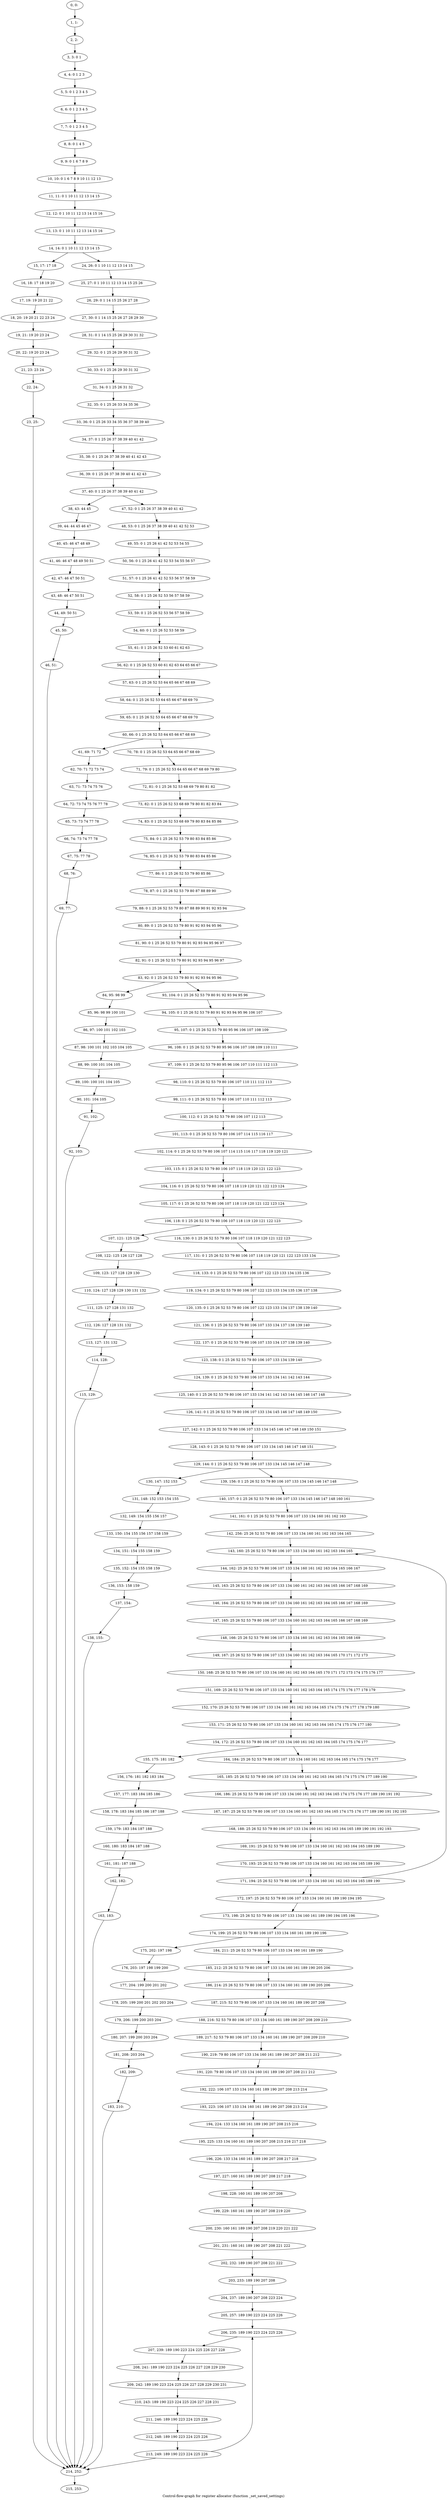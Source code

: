 digraph G {
graph [label="Control-flow-graph for register allocator (function _set_saved_settings)"]
0[label="0, 0: "];
1[label="1, 1: "];
2[label="2, 2: "];
3[label="3, 3: 0 1 "];
4[label="4, 4: 0 1 2 3 "];
5[label="5, 5: 0 1 2 3 4 5 "];
6[label="6, 6: 0 1 2 3 4 5 "];
7[label="7, 7: 0 1 2 3 4 5 "];
8[label="8, 8: 0 1 4 5 "];
9[label="9, 9: 0 1 6 7 8 9 "];
10[label="10, 10: 0 1 6 7 8 9 10 11 12 13 "];
11[label="11, 11: 0 1 10 11 12 13 14 15 "];
12[label="12, 12: 0 1 10 11 12 13 14 15 16 "];
13[label="13, 13: 0 1 10 11 12 13 14 15 16 "];
14[label="14, 14: 0 1 10 11 12 13 14 15 "];
15[label="15, 17: 17 18 "];
16[label="16, 18: 17 18 19 20 "];
17[label="17, 19: 19 20 21 22 "];
18[label="18, 20: 19 20 21 22 23 24 "];
19[label="19, 21: 19 20 23 24 "];
20[label="20, 22: 19 20 23 24 "];
21[label="21, 23: 23 24 "];
22[label="22, 24: "];
23[label="23, 25: "];
24[label="24, 26: 0 1 10 11 12 13 14 15 "];
25[label="25, 27: 0 1 10 11 12 13 14 15 25 26 "];
26[label="26, 29: 0 1 14 15 25 26 27 28 "];
27[label="27, 30: 0 1 14 15 25 26 27 28 29 30 "];
28[label="28, 31: 0 1 14 15 25 26 29 30 31 32 "];
29[label="29, 32: 0 1 25 26 29 30 31 32 "];
30[label="30, 33: 0 1 25 26 29 30 31 32 "];
31[label="31, 34: 0 1 25 26 31 32 "];
32[label="32, 35: 0 1 25 26 33 34 35 36 "];
33[label="33, 36: 0 1 25 26 33 34 35 36 37 38 39 40 "];
34[label="34, 37: 0 1 25 26 37 38 39 40 41 42 "];
35[label="35, 38: 0 1 25 26 37 38 39 40 41 42 43 "];
36[label="36, 39: 0 1 25 26 37 38 39 40 41 42 43 "];
37[label="37, 40: 0 1 25 26 37 38 39 40 41 42 "];
38[label="38, 43: 44 45 "];
39[label="39, 44: 44 45 46 47 "];
40[label="40, 45: 46 47 48 49 "];
41[label="41, 46: 46 47 48 49 50 51 "];
42[label="42, 47: 46 47 50 51 "];
43[label="43, 48: 46 47 50 51 "];
44[label="44, 49: 50 51 "];
45[label="45, 50: "];
46[label="46, 51: "];
47[label="47, 52: 0 1 25 26 37 38 39 40 41 42 "];
48[label="48, 53: 0 1 25 26 37 38 39 40 41 42 52 53 "];
49[label="49, 55: 0 1 25 26 41 42 52 53 54 55 "];
50[label="50, 56: 0 1 25 26 41 42 52 53 54 55 56 57 "];
51[label="51, 57: 0 1 25 26 41 42 52 53 56 57 58 59 "];
52[label="52, 58: 0 1 25 26 52 53 56 57 58 59 "];
53[label="53, 59: 0 1 25 26 52 53 56 57 58 59 "];
54[label="54, 60: 0 1 25 26 52 53 58 59 "];
55[label="55, 61: 0 1 25 26 52 53 60 61 62 63 "];
56[label="56, 62: 0 1 25 26 52 53 60 61 62 63 64 65 66 67 "];
57[label="57, 63: 0 1 25 26 52 53 64 65 66 67 68 69 "];
58[label="58, 64: 0 1 25 26 52 53 64 65 66 67 68 69 70 "];
59[label="59, 65: 0 1 25 26 52 53 64 65 66 67 68 69 70 "];
60[label="60, 66: 0 1 25 26 52 53 64 65 66 67 68 69 "];
61[label="61, 69: 71 72 "];
62[label="62, 70: 71 72 73 74 "];
63[label="63, 71: 73 74 75 76 "];
64[label="64, 72: 73 74 75 76 77 78 "];
65[label="65, 73: 73 74 77 78 "];
66[label="66, 74: 73 74 77 78 "];
67[label="67, 75: 77 78 "];
68[label="68, 76: "];
69[label="69, 77: "];
70[label="70, 78: 0 1 25 26 52 53 64 65 66 67 68 69 "];
71[label="71, 79: 0 1 25 26 52 53 64 65 66 67 68 69 79 80 "];
72[label="72, 81: 0 1 25 26 52 53 68 69 79 80 81 82 "];
73[label="73, 82: 0 1 25 26 52 53 68 69 79 80 81 82 83 84 "];
74[label="74, 83: 0 1 25 26 52 53 68 69 79 80 83 84 85 86 "];
75[label="75, 84: 0 1 25 26 52 53 79 80 83 84 85 86 "];
76[label="76, 85: 0 1 25 26 52 53 79 80 83 84 85 86 "];
77[label="77, 86: 0 1 25 26 52 53 79 80 85 86 "];
78[label="78, 87: 0 1 25 26 52 53 79 80 87 88 89 90 "];
79[label="79, 88: 0 1 25 26 52 53 79 80 87 88 89 90 91 92 93 94 "];
80[label="80, 89: 0 1 25 26 52 53 79 80 91 92 93 94 95 96 "];
81[label="81, 90: 0 1 25 26 52 53 79 80 91 92 93 94 95 96 97 "];
82[label="82, 91: 0 1 25 26 52 53 79 80 91 92 93 94 95 96 97 "];
83[label="83, 92: 0 1 25 26 52 53 79 80 91 92 93 94 95 96 "];
84[label="84, 95: 98 99 "];
85[label="85, 96: 98 99 100 101 "];
86[label="86, 97: 100 101 102 103 "];
87[label="87, 98: 100 101 102 103 104 105 "];
88[label="88, 99: 100 101 104 105 "];
89[label="89, 100: 100 101 104 105 "];
90[label="90, 101: 104 105 "];
91[label="91, 102: "];
92[label="92, 103: "];
93[label="93, 104: 0 1 25 26 52 53 79 80 91 92 93 94 95 96 "];
94[label="94, 105: 0 1 25 26 52 53 79 80 91 92 93 94 95 96 106 107 "];
95[label="95, 107: 0 1 25 26 52 53 79 80 95 96 106 107 108 109 "];
96[label="96, 108: 0 1 25 26 52 53 79 80 95 96 106 107 108 109 110 111 "];
97[label="97, 109: 0 1 25 26 52 53 79 80 95 96 106 107 110 111 112 113 "];
98[label="98, 110: 0 1 25 26 52 53 79 80 106 107 110 111 112 113 "];
99[label="99, 111: 0 1 25 26 52 53 79 80 106 107 110 111 112 113 "];
100[label="100, 112: 0 1 25 26 52 53 79 80 106 107 112 113 "];
101[label="101, 113: 0 1 25 26 52 53 79 80 106 107 114 115 116 117 "];
102[label="102, 114: 0 1 25 26 52 53 79 80 106 107 114 115 116 117 118 119 120 121 "];
103[label="103, 115: 0 1 25 26 52 53 79 80 106 107 118 119 120 121 122 123 "];
104[label="104, 116: 0 1 25 26 52 53 79 80 106 107 118 119 120 121 122 123 124 "];
105[label="105, 117: 0 1 25 26 52 53 79 80 106 107 118 119 120 121 122 123 124 "];
106[label="106, 118: 0 1 25 26 52 53 79 80 106 107 118 119 120 121 122 123 "];
107[label="107, 121: 125 126 "];
108[label="108, 122: 125 126 127 128 "];
109[label="109, 123: 127 128 129 130 "];
110[label="110, 124: 127 128 129 130 131 132 "];
111[label="111, 125: 127 128 131 132 "];
112[label="112, 126: 127 128 131 132 "];
113[label="113, 127: 131 132 "];
114[label="114, 128: "];
115[label="115, 129: "];
116[label="116, 130: 0 1 25 26 52 53 79 80 106 107 118 119 120 121 122 123 "];
117[label="117, 131: 0 1 25 26 52 53 79 80 106 107 118 119 120 121 122 123 133 134 "];
118[label="118, 133: 0 1 25 26 52 53 79 80 106 107 122 123 133 134 135 136 "];
119[label="119, 134: 0 1 25 26 52 53 79 80 106 107 122 123 133 134 135 136 137 138 "];
120[label="120, 135: 0 1 25 26 52 53 79 80 106 107 122 123 133 134 137 138 139 140 "];
121[label="121, 136: 0 1 25 26 52 53 79 80 106 107 133 134 137 138 139 140 "];
122[label="122, 137: 0 1 25 26 52 53 79 80 106 107 133 134 137 138 139 140 "];
123[label="123, 138: 0 1 25 26 52 53 79 80 106 107 133 134 139 140 "];
124[label="124, 139: 0 1 25 26 52 53 79 80 106 107 133 134 141 142 143 144 "];
125[label="125, 140: 0 1 25 26 52 53 79 80 106 107 133 134 141 142 143 144 145 146 147 148 "];
126[label="126, 141: 0 1 25 26 52 53 79 80 106 107 133 134 145 146 147 148 149 150 "];
127[label="127, 142: 0 1 25 26 52 53 79 80 106 107 133 134 145 146 147 148 149 150 151 "];
128[label="128, 143: 0 1 25 26 52 53 79 80 106 107 133 134 145 146 147 148 151 "];
129[label="129, 144: 0 1 25 26 52 53 79 80 106 107 133 134 145 146 147 148 "];
130[label="130, 147: 152 153 "];
131[label="131, 148: 152 153 154 155 "];
132[label="132, 149: 154 155 156 157 "];
133[label="133, 150: 154 155 156 157 158 159 "];
134[label="134, 151: 154 155 158 159 "];
135[label="135, 152: 154 155 158 159 "];
136[label="136, 153: 158 159 "];
137[label="137, 154: "];
138[label="138, 155: "];
139[label="139, 156: 0 1 25 26 52 53 79 80 106 107 133 134 145 146 147 148 "];
140[label="140, 157: 0 1 25 26 52 53 79 80 106 107 133 134 145 146 147 148 160 161 "];
141[label="141, 161: 0 1 25 26 52 53 79 80 106 107 133 134 160 161 162 163 "];
142[label="142, 256: 25 26 52 53 79 80 106 107 133 134 160 161 162 163 164 165 "];
143[label="143, 160: 25 26 52 53 79 80 106 107 133 134 160 161 162 163 164 165 "];
144[label="144, 162: 25 26 52 53 79 80 106 107 133 134 160 161 162 163 164 165 166 167 "];
145[label="145, 163: 25 26 52 53 79 80 106 107 133 134 160 161 162 163 164 165 166 167 168 169 "];
146[label="146, 164: 25 26 52 53 79 80 106 107 133 134 160 161 162 163 164 165 166 167 168 169 "];
147[label="147, 165: 25 26 52 53 79 80 106 107 133 134 160 161 162 163 164 165 166 167 168 169 "];
148[label="148, 166: 25 26 52 53 79 80 106 107 133 134 160 161 162 163 164 165 168 169 "];
149[label="149, 167: 25 26 52 53 79 80 106 107 133 134 160 161 162 163 164 165 170 171 172 173 "];
150[label="150, 168: 25 26 52 53 79 80 106 107 133 134 160 161 162 163 164 165 170 171 172 173 174 175 176 177 "];
151[label="151, 169: 25 26 52 53 79 80 106 107 133 134 160 161 162 163 164 165 174 175 176 177 178 179 "];
152[label="152, 170: 25 26 52 53 79 80 106 107 133 134 160 161 162 163 164 165 174 175 176 177 178 179 180 "];
153[label="153, 171: 25 26 52 53 79 80 106 107 133 134 160 161 162 163 164 165 174 175 176 177 180 "];
154[label="154, 172: 25 26 52 53 79 80 106 107 133 134 160 161 162 163 164 165 174 175 176 177 "];
155[label="155, 175: 181 182 "];
156[label="156, 176: 181 182 183 184 "];
157[label="157, 177: 183 184 185 186 "];
158[label="158, 178: 183 184 185 186 187 188 "];
159[label="159, 179: 183 184 187 188 "];
160[label="160, 180: 183 184 187 188 "];
161[label="161, 181: 187 188 "];
162[label="162, 182: "];
163[label="163, 183: "];
164[label="164, 184: 25 26 52 53 79 80 106 107 133 134 160 161 162 163 164 165 174 175 176 177 "];
165[label="165, 185: 25 26 52 53 79 80 106 107 133 134 160 161 162 163 164 165 174 175 176 177 189 190 "];
166[label="166, 186: 25 26 52 53 79 80 106 107 133 134 160 161 162 163 164 165 174 175 176 177 189 190 191 192 "];
167[label="167, 187: 25 26 52 53 79 80 106 107 133 134 160 161 162 163 164 165 174 175 176 177 189 190 191 192 193 "];
168[label="168, 188: 25 26 52 53 79 80 106 107 133 134 160 161 162 163 164 165 189 190 191 192 193 "];
169[label="169, 191: 25 26 52 53 79 80 106 107 133 134 160 161 162 163 164 165 189 190 "];
170[label="170, 193: 25 26 52 53 79 80 106 107 133 134 160 161 162 163 164 165 189 190 "];
171[label="171, 194: 25 26 52 53 79 80 106 107 133 134 160 161 162 163 164 165 189 190 "];
172[label="172, 197: 25 26 52 53 79 80 106 107 133 134 160 161 189 190 194 195 "];
173[label="173, 198: 25 26 52 53 79 80 106 107 133 134 160 161 189 190 194 195 196 "];
174[label="174, 199: 25 26 52 53 79 80 106 107 133 134 160 161 189 190 196 "];
175[label="175, 202: 197 198 "];
176[label="176, 203: 197 198 199 200 "];
177[label="177, 204: 199 200 201 202 "];
178[label="178, 205: 199 200 201 202 203 204 "];
179[label="179, 206: 199 200 203 204 "];
180[label="180, 207: 199 200 203 204 "];
181[label="181, 208: 203 204 "];
182[label="182, 209: "];
183[label="183, 210: "];
184[label="184, 211: 25 26 52 53 79 80 106 107 133 134 160 161 189 190 "];
185[label="185, 212: 25 26 52 53 79 80 106 107 133 134 160 161 189 190 205 206 "];
186[label="186, 214: 25 26 52 53 79 80 106 107 133 134 160 161 189 190 205 206 "];
187[label="187, 215: 52 53 79 80 106 107 133 134 160 161 189 190 207 208 "];
188[label="188, 216: 52 53 79 80 106 107 133 134 160 161 189 190 207 208 209 210 "];
189[label="189, 217: 52 53 79 80 106 107 133 134 160 161 189 190 207 208 209 210 "];
190[label="190, 219: 79 80 106 107 133 134 160 161 189 190 207 208 211 212 "];
191[label="191, 220: 79 80 106 107 133 134 160 161 189 190 207 208 211 212 "];
192[label="192, 222: 106 107 133 134 160 161 189 190 207 208 213 214 "];
193[label="193, 223: 106 107 133 134 160 161 189 190 207 208 213 214 "];
194[label="194, 224: 133 134 160 161 189 190 207 208 215 216 "];
195[label="195, 225: 133 134 160 161 189 190 207 208 215 216 217 218 "];
196[label="196, 226: 133 134 160 161 189 190 207 208 217 218 "];
197[label="197, 227: 160 161 189 190 207 208 217 218 "];
198[label="198, 228: 160 161 189 190 207 208 "];
199[label="199, 229: 160 161 189 190 207 208 219 220 "];
200[label="200, 230: 160 161 189 190 207 208 219 220 221 222 "];
201[label="201, 231: 160 161 189 190 207 208 221 222 "];
202[label="202, 232: 189 190 207 208 221 222 "];
203[label="203, 233: 189 190 207 208 "];
204[label="204, 237: 189 190 207 208 223 224 "];
205[label="205, 257: 189 190 223 224 225 226 "];
206[label="206, 235: 189 190 223 224 225 226 "];
207[label="207, 239: 189 190 223 224 225 226 227 228 "];
208[label="208, 241: 189 190 223 224 225 226 227 228 229 230 "];
209[label="209, 242: 189 190 223 224 225 226 227 228 229 230 231 "];
210[label="210, 243: 189 190 223 224 225 226 227 228 231 "];
211[label="211, 246: 189 190 223 224 225 226 "];
212[label="212, 248: 189 190 223 224 225 226 "];
213[label="213, 249: 189 190 223 224 225 226 "];
214[label="214, 252: "];
215[label="215, 253: "];
0->1 ;
1->2 ;
2->3 ;
3->4 ;
4->5 ;
5->6 ;
6->7 ;
7->8 ;
8->9 ;
9->10 ;
10->11 ;
11->12 ;
12->13 ;
13->14 ;
14->15 ;
14->24 ;
15->16 ;
16->17 ;
17->18 ;
18->19 ;
19->20 ;
20->21 ;
21->22 ;
22->23 ;
23->214 ;
24->25 ;
25->26 ;
26->27 ;
27->28 ;
28->29 ;
29->30 ;
30->31 ;
31->32 ;
32->33 ;
33->34 ;
34->35 ;
35->36 ;
36->37 ;
37->38 ;
37->47 ;
38->39 ;
39->40 ;
40->41 ;
41->42 ;
42->43 ;
43->44 ;
44->45 ;
45->46 ;
46->214 ;
47->48 ;
48->49 ;
49->50 ;
50->51 ;
51->52 ;
52->53 ;
53->54 ;
54->55 ;
55->56 ;
56->57 ;
57->58 ;
58->59 ;
59->60 ;
60->61 ;
60->70 ;
61->62 ;
62->63 ;
63->64 ;
64->65 ;
65->66 ;
66->67 ;
67->68 ;
68->69 ;
69->214 ;
70->71 ;
71->72 ;
72->73 ;
73->74 ;
74->75 ;
75->76 ;
76->77 ;
77->78 ;
78->79 ;
79->80 ;
80->81 ;
81->82 ;
82->83 ;
83->84 ;
83->93 ;
84->85 ;
85->86 ;
86->87 ;
87->88 ;
88->89 ;
89->90 ;
90->91 ;
91->92 ;
92->214 ;
93->94 ;
94->95 ;
95->96 ;
96->97 ;
97->98 ;
98->99 ;
99->100 ;
100->101 ;
101->102 ;
102->103 ;
103->104 ;
104->105 ;
105->106 ;
106->107 ;
106->116 ;
107->108 ;
108->109 ;
109->110 ;
110->111 ;
111->112 ;
112->113 ;
113->114 ;
114->115 ;
115->214 ;
116->117 ;
117->118 ;
118->119 ;
119->120 ;
120->121 ;
121->122 ;
122->123 ;
123->124 ;
124->125 ;
125->126 ;
126->127 ;
127->128 ;
128->129 ;
129->130 ;
129->139 ;
130->131 ;
131->132 ;
132->133 ;
133->134 ;
134->135 ;
135->136 ;
136->137 ;
137->138 ;
138->214 ;
139->140 ;
140->141 ;
141->142 ;
142->143 ;
143->144 ;
144->145 ;
145->146 ;
146->147 ;
147->148 ;
148->149 ;
149->150 ;
150->151 ;
151->152 ;
152->153 ;
153->154 ;
154->155 ;
154->164 ;
155->156 ;
156->157 ;
157->158 ;
158->159 ;
159->160 ;
160->161 ;
161->162 ;
162->163 ;
163->214 ;
164->165 ;
165->166 ;
166->167 ;
167->168 ;
168->169 ;
169->170 ;
170->171 ;
171->172 ;
171->143 ;
172->173 ;
173->174 ;
174->175 ;
174->184 ;
175->176 ;
176->177 ;
177->178 ;
178->179 ;
179->180 ;
180->181 ;
181->182 ;
182->183 ;
183->214 ;
184->185 ;
185->186 ;
186->187 ;
187->188 ;
188->189 ;
189->190 ;
190->191 ;
191->192 ;
192->193 ;
193->194 ;
194->195 ;
195->196 ;
196->197 ;
197->198 ;
198->199 ;
199->200 ;
200->201 ;
201->202 ;
202->203 ;
203->204 ;
204->205 ;
205->206 ;
206->207 ;
207->208 ;
208->209 ;
209->210 ;
210->211 ;
211->212 ;
212->213 ;
213->214 ;
213->206 ;
214->215 ;
}
